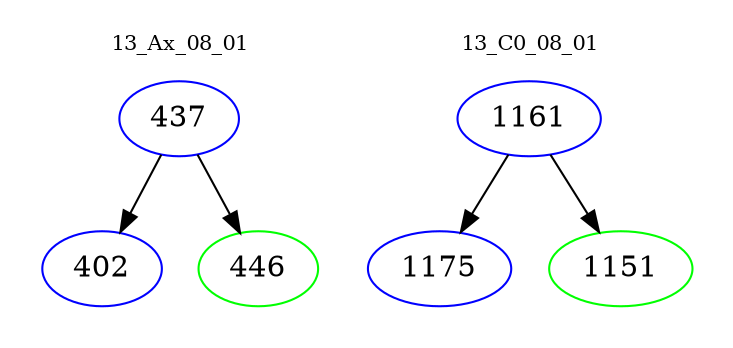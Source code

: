 digraph{
subgraph cluster_0 {
color = white
label = "13_Ax_08_01";
fontsize=10;
T0_437 [label="437", color="blue"]
T0_437 -> T0_402 [color="black"]
T0_402 [label="402", color="blue"]
T0_437 -> T0_446 [color="black"]
T0_446 [label="446", color="green"]
}
subgraph cluster_1 {
color = white
label = "13_C0_08_01";
fontsize=10;
T1_1161 [label="1161", color="blue"]
T1_1161 -> T1_1175 [color="black"]
T1_1175 [label="1175", color="blue"]
T1_1161 -> T1_1151 [color="black"]
T1_1151 [label="1151", color="green"]
}
}
